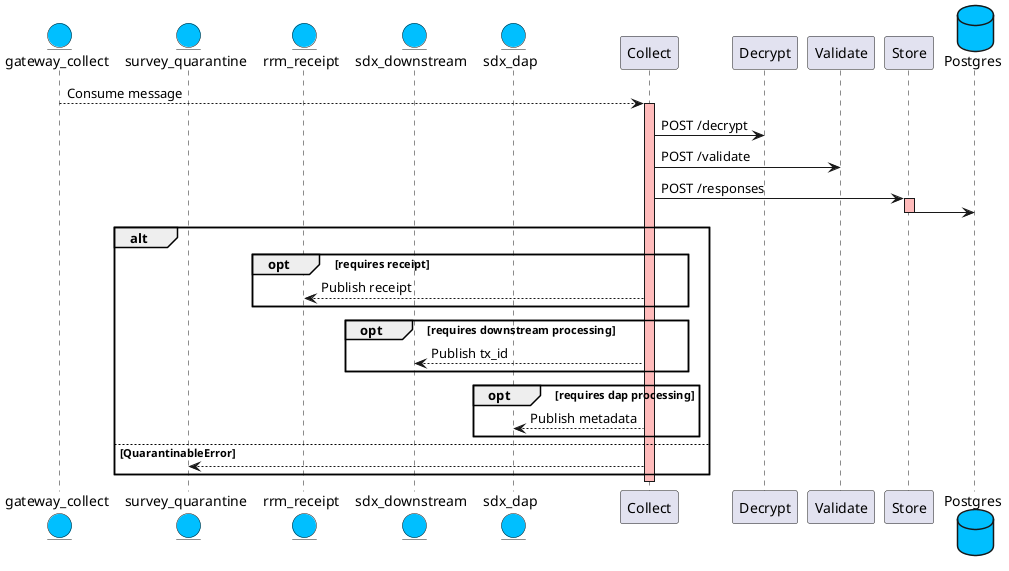 @startuml

skinparam EntityBackgroundColor DeepSkyBlue
skinparam DatabaseBackgroundColor DeepSkyBlue

entity gateway_collect
entity survey_quarantine
entity rrm_receipt
entity sdx_downstream
entity sdx_dap

participant Collect
participant Decrypt
participant Validate
participant Store

database Postgres

gateway_collect --> Collect: Consume message
activate Collect #FFBBBB
Collect -> Decrypt: POST /decrypt
Collect -> Validate: POST /validate
Collect -> Store: POST /responses
activate Store #FFBBBB
Store -> Postgres
deactivate Store

alt

    opt requires receipt
        Collect --> rrm_receipt: Publish receipt
    end

    opt requires downstream processing
        Collect --> sdx_downstream: Publish tx_id
    end

    opt requires dap processing
        Collect --> sdx_dap: Publish metadata
    end

else  QuarantinableError
    Collect --> survey_quarantine
end

deactivate Collect

@enduml